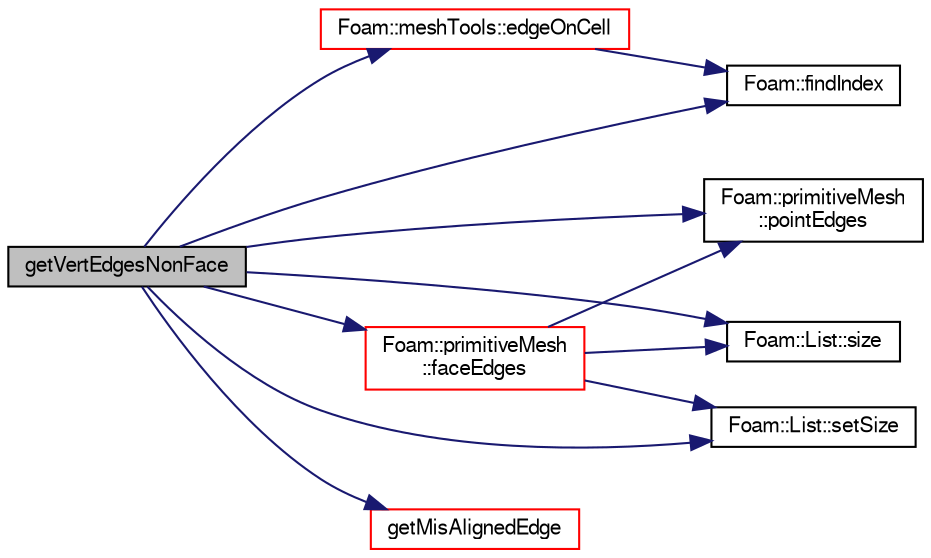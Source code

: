 digraph "getVertEdgesNonFace"
{
  bgcolor="transparent";
  edge [fontname="FreeSans",fontsize="10",labelfontname="FreeSans",labelfontsize="10"];
  node [fontname="FreeSans",fontsize="10",shape=record];
  rankdir="LR";
  Node298 [label="getVertEdgesNonFace",height=0.2,width=0.4,color="black", fillcolor="grey75", style="filled", fontcolor="black"];
  Node298 -> Node299 [color="midnightblue",fontsize="10",style="solid",fontname="FreeSans"];
  Node299 [label="Foam::meshTools::edgeOnCell",height=0.2,width=0.4,color="red",URL="$a21153.html#a2d6f6b5315a0e8b9a216372ee6f4a3f4",tooltip="Is edge used by cell. "];
  Node299 -> Node300 [color="midnightblue",fontsize="10",style="solid",fontname="FreeSans"];
  Node300 [label="Foam::findIndex",height=0.2,width=0.4,color="black",URL="$a21124.html#ac16695f83f370df159eed19f92d095fb",tooltip="Find first occurence of given element and return index,. "];
  Node298 -> Node361 [color="midnightblue",fontsize="10",style="solid",fontname="FreeSans"];
  Node361 [label="Foam::primitiveMesh\l::faceEdges",height=0.2,width=0.4,color="red",URL="$a27530.html#adbfcf489a527a07c33d684834faace79"];
  Node361 -> Node363 [color="midnightblue",fontsize="10",style="solid",fontname="FreeSans"];
  Node363 [label="Foam::primitiveMesh\l::pointEdges",height=0.2,width=0.4,color="black",URL="$a27530.html#a219060536b044c749e6178283665d632"];
  Node361 -> Node347 [color="midnightblue",fontsize="10",style="solid",fontname="FreeSans"];
  Node347 [label="Foam::List::size",height=0.2,width=0.4,color="black",URL="$a25694.html#a8a5f6fa29bd4b500caf186f60245b384",tooltip="Override size to be inconsistent with allocated storage. "];
  Node361 -> Node350 [color="midnightblue",fontsize="10",style="solid",fontname="FreeSans"];
  Node350 [label="Foam::List::setSize",height=0.2,width=0.4,color="black",URL="$a25694.html#aedb985ffeaf1bdbfeccc2a8730405703",tooltip="Reset size of List. "];
  Node298 -> Node300 [color="midnightblue",fontsize="10",style="solid",fontname="FreeSans"];
  Node298 -> Node374 [color="midnightblue",fontsize="10",style="solid",fontname="FreeSans"];
  Node374 [label="getMisAlignedEdge",height=0.2,width=0.4,color="red",URL="$a21470.html#a63c57a46b1a0b2c5c62c0890e1d0ed84",tooltip="Return edge from cellEdges that is most perpendicular. "];
  Node298 -> Node363 [color="midnightblue",fontsize="10",style="solid",fontname="FreeSans"];
  Node298 -> Node350 [color="midnightblue",fontsize="10",style="solid",fontname="FreeSans"];
  Node298 -> Node347 [color="midnightblue",fontsize="10",style="solid",fontname="FreeSans"];
}
